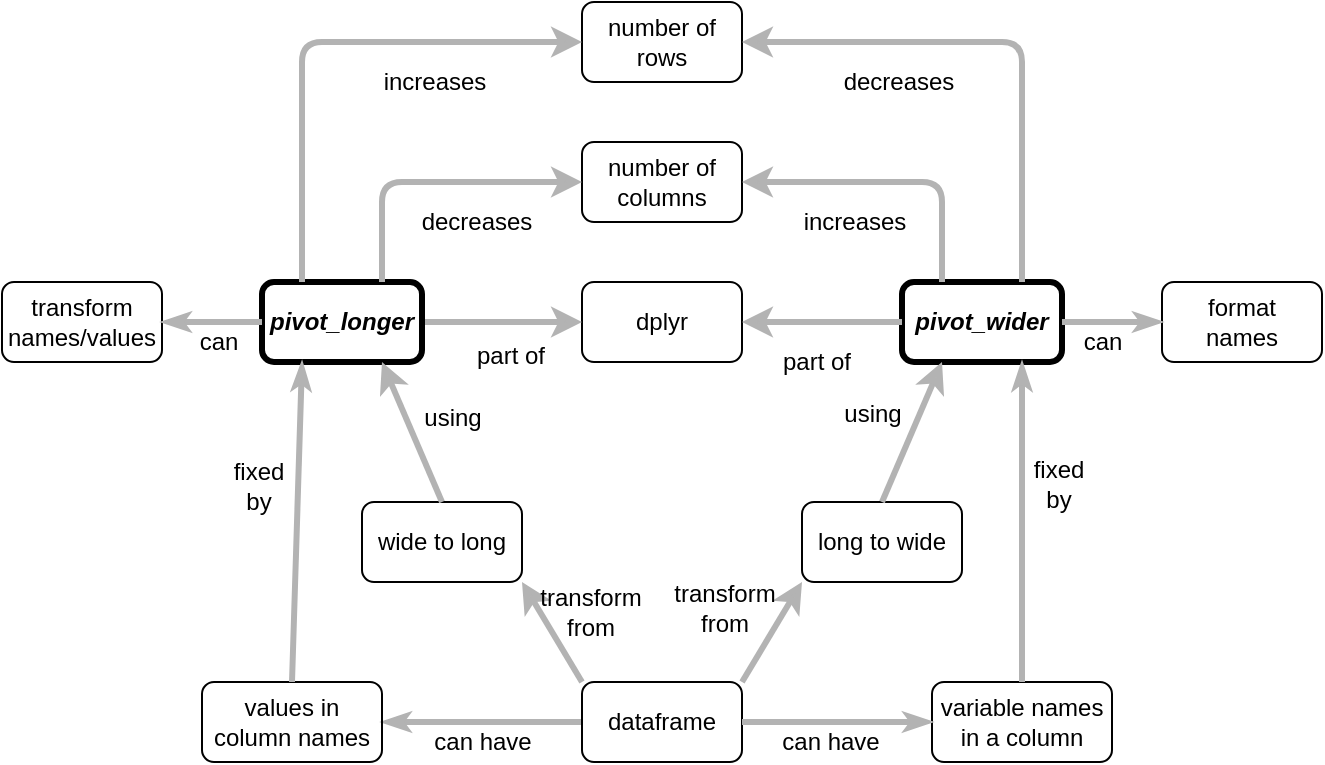 <mxfile version="13.6.2" type="device"><diagram name="Page-1" id="42789a77-a242-8287-6e28-9cd8cfd52e62"><mxGraphModel dx="946" dy="680" grid="1" gridSize="10" guides="1" tooltips="1" connect="1" arrows="1" fold="1" page="1" pageScale="1" pageWidth="1100" pageHeight="850" background="#ffffff" math="0" shadow="0"><root><mxCell id="0"/><mxCell id="1" parent="0"/><mxCell id="Q8fEgzgGfGvltEnc6YPg-3" value="can have" style="edgeStyle=none;rounded=1;html=1;labelBackgroundColor=none;startArrow=none;startFill=0;startSize=5;endArrow=classicThin;endFill=1;endSize=5;jettySize=auto;orthogonalLoop=1;strokeColor=#B3B3B3;strokeWidth=3;fontFamily=Helvetica;fontSize=12;verticalAlign=middle;entryX=1;entryY=0.5;entryDx=0;entryDy=0;exitX=0;exitY=0.5;exitDx=0;exitDy=0;" parent="1" source="Q8fEgzgGfGvltEnc6YPg-15" target="wNLI2_Lj2f9HIEGIZAwy-1" edge="1"><mxGeometry y="10" relative="1" as="geometry"><mxPoint x="70" y="490" as="sourcePoint"/><mxPoint x="280" y="460" as="targetPoint"/><mxPoint as="offset"/></mxGeometry></mxCell><mxCell id="Q8fEgzgGfGvltEnc6YPg-15" value="dataframe" style="rounded=1;whiteSpace=wrap;html=1;fontSize=12;fontFamily=Helvetica;fillColor=none;" parent="1" vertex="1"><mxGeometry x="330" y="380" width="80" height="40" as="geometry"/></mxCell><mxCell id="Q8fEgzgGfGvltEnc6YPg-26" value="dplyr" style="rounded=1;whiteSpace=wrap;html=1;fontSize=12;fontFamily=Helvetica;fillColor=none;" parent="1" vertex="1"><mxGeometry x="330.0" y="180" width="80" height="40" as="geometry"/></mxCell><mxCell id="Q8fEgzgGfGvltEnc6YPg-27" value="part of" style="endArrow=classic;html=1;strokeWidth=3;entryX=0;entryY=0.5;entryDx=0;entryDy=0;strokeColor=#B3B3B3;exitX=1;exitY=0.5;exitDx=0;exitDy=0;verticalAlign=middle;fontSize=12;labelBackgroundColor=none;fontFamily=Helvetica;" parent="1" source="wNLI2_Lj2f9HIEGIZAwy-5" target="Q8fEgzgGfGvltEnc6YPg-26" edge="1"><mxGeometry x="0.103" y="-17" width="50" height="50" relative="1" as="geometry"><mxPoint x="640" y="108" as="sourcePoint"/><mxPoint x="572.96" y="285" as="targetPoint"/><Array as="points"/><mxPoint as="offset"/></mxGeometry></mxCell><mxCell id="wNLI2_Lj2f9HIEGIZAwy-1" value="values in&lt;br&gt;column names" style="rounded=1;whiteSpace=wrap;html=1;fontSize=12;fontFamily=Helvetica;fillColor=none;" vertex="1" parent="1"><mxGeometry x="140" y="380" width="90" height="40" as="geometry"/></mxCell><mxCell id="wNLI2_Lj2f9HIEGIZAwy-2" value="variable names&lt;br&gt;in a column" style="rounded=1;whiteSpace=wrap;html=1;fontSize=12;fontFamily=Helvetica;fillColor=none;" vertex="1" parent="1"><mxGeometry x="505" y="380" width="90" height="40" as="geometry"/></mxCell><mxCell id="wNLI2_Lj2f9HIEGIZAwy-3" value="wide to long" style="rounded=1;whiteSpace=wrap;html=1;fontSize=12;fontFamily=Helvetica;fillColor=none;" vertex="1" parent="1"><mxGeometry x="220" y="290" width="80" height="40" as="geometry"/></mxCell><mxCell id="wNLI2_Lj2f9HIEGIZAwy-4" value="long to wide" style="rounded=1;whiteSpace=wrap;html=1;fontSize=12;fontFamily=Helvetica;fillColor=none;" vertex="1" parent="1"><mxGeometry x="440" y="290" width="80" height="40" as="geometry"/></mxCell><mxCell id="wNLI2_Lj2f9HIEGIZAwy-5" value="pivot_longer" style="rounded=1;whiteSpace=wrap;html=1;fontSize=12;fontFamily=Helvetica;fillColor=none;fontStyle=3;strokeWidth=3;" vertex="1" parent="1"><mxGeometry x="170" y="180" width="80" height="40" as="geometry"/></mxCell><mxCell id="wNLI2_Lj2f9HIEGIZAwy-6" value="pivot_wider" style="rounded=1;whiteSpace=wrap;html=1;fontSize=12;fontFamily=Helvetica;fillColor=none;fontStyle=3;strokeWidth=3;" vertex="1" parent="1"><mxGeometry x="490" y="180" width="80" height="40" as="geometry"/></mxCell><mxCell id="wNLI2_Lj2f9HIEGIZAwy-7" value="part of" style="endArrow=classic;html=1;strokeWidth=3;entryX=1;entryY=0.5;entryDx=0;entryDy=0;strokeColor=#B3B3B3;exitX=0;exitY=0.5;exitDx=0;exitDy=0;verticalAlign=middle;fontSize=12;labelBackgroundColor=none;fontFamily=Helvetica;" edge="1" parent="1" source="wNLI2_Lj2f9HIEGIZAwy-6" target="Q8fEgzgGfGvltEnc6YPg-26"><mxGeometry x="0.091" y="20" width="50" height="50" relative="1" as="geometry"><mxPoint x="250" y="210" as="sourcePoint"/><mxPoint x="340" y="210" as="targetPoint"/><Array as="points"/><mxPoint as="offset"/></mxGeometry></mxCell><mxCell id="wNLI2_Lj2f9HIEGIZAwy-8" value="number of columns" style="rounded=1;whiteSpace=wrap;html=1;fontSize=12;fontFamily=Helvetica;fillColor=none;" vertex="1" parent="1"><mxGeometry x="330" y="110" width="80" height="40" as="geometry"/></mxCell><mxCell id="wNLI2_Lj2f9HIEGIZAwy-9" value="number of rows" style="rounded=1;whiteSpace=wrap;html=1;fontSize=12;fontFamily=Helvetica;fillColor=none;" vertex="1" parent="1"><mxGeometry x="330" y="40" width="80" height="40" as="geometry"/></mxCell><mxCell id="wNLI2_Lj2f9HIEGIZAwy-10" value="transform&lt;br&gt;names/values" style="rounded=1;whiteSpace=wrap;html=1;fontSize=12;fontFamily=Helvetica;fillColor=none;" vertex="1" parent="1"><mxGeometry x="40" y="180" width="80" height="40" as="geometry"/></mxCell><mxCell id="wNLI2_Lj2f9HIEGIZAwy-11" value="increases" style="endArrow=classic;html=1;strokeWidth=3;entryX=0;entryY=0.5;entryDx=0;entryDy=0;strokeColor=#B3B3B3;exitX=0.25;exitY=0;exitDx=0;exitDy=0;verticalAlign=middle;fontSize=12;labelBackgroundColor=none;fontFamily=Helvetica;" edge="1" parent="1" source="wNLI2_Lj2f9HIEGIZAwy-5" target="wNLI2_Lj2f9HIEGIZAwy-9"><mxGeometry x="0.429" y="-20" width="50" height="50" relative="1" as="geometry"><mxPoint x="250" y="210" as="sourcePoint"/><mxPoint x="340" y="210" as="targetPoint"/><Array as="points"><mxPoint x="190" y="60"/></Array><mxPoint as="offset"/></mxGeometry></mxCell><mxCell id="wNLI2_Lj2f9HIEGIZAwy-12" value="decreases" style="endArrow=classic;html=1;strokeWidth=3;entryX=0;entryY=0.5;entryDx=0;entryDy=0;strokeColor=#B3B3B3;exitX=0.75;exitY=0;exitDx=0;exitDy=0;verticalAlign=middle;fontSize=12;labelBackgroundColor=none;fontFamily=Helvetica;" edge="1" parent="1" source="wNLI2_Lj2f9HIEGIZAwy-5" target="wNLI2_Lj2f9HIEGIZAwy-8"><mxGeometry x="0.294" y="-20" width="50" height="50" relative="1" as="geometry"><mxPoint x="190" y="190" as="sourcePoint"/><mxPoint x="340" y="60" as="targetPoint"/><Array as="points"><mxPoint x="230" y="130"/></Array><mxPoint as="offset"/></mxGeometry></mxCell><mxCell id="wNLI2_Lj2f9HIEGIZAwy-13" value="increases" style="endArrow=classic;html=1;strokeWidth=3;entryX=1;entryY=0.5;entryDx=0;entryDy=0;strokeColor=#B3B3B3;exitX=0.25;exitY=0;exitDx=0;exitDy=0;verticalAlign=middle;fontSize=12;labelBackgroundColor=none;fontFamily=Helvetica;" edge="1" parent="1" source="wNLI2_Lj2f9HIEGIZAwy-6" target="wNLI2_Lj2f9HIEGIZAwy-8"><mxGeometry x="0.263" y="20" width="50" height="50" relative="1" as="geometry"><mxPoint x="230" y="190" as="sourcePoint"/><mxPoint x="340" y="130" as="targetPoint"/><Array as="points"><mxPoint x="510" y="130"/></Array><mxPoint as="offset"/></mxGeometry></mxCell><mxCell id="wNLI2_Lj2f9HIEGIZAwy-14" value="decreases" style="endArrow=classic;html=1;strokeWidth=3;entryX=1;entryY=0.5;entryDx=0;entryDy=0;strokeColor=#B3B3B3;exitX=0.75;exitY=0;exitDx=0;exitDy=0;verticalAlign=middle;fontSize=12;labelBackgroundColor=none;fontFamily=Helvetica;" edge="1" parent="1" source="wNLI2_Lj2f9HIEGIZAwy-6" target="wNLI2_Lj2f9HIEGIZAwy-9"><mxGeometry x="0.4" y="20" width="50" height="50" relative="1" as="geometry"><mxPoint x="190" y="190" as="sourcePoint"/><mxPoint x="340" y="60" as="targetPoint"/><Array as="points"><mxPoint x="550" y="60"/></Array><mxPoint as="offset"/></mxGeometry></mxCell><mxCell id="wNLI2_Lj2f9HIEGIZAwy-15" value="format&lt;br&gt;names" style="rounded=1;whiteSpace=wrap;html=1;fontSize=12;fontFamily=Helvetica;fillColor=none;" vertex="1" parent="1"><mxGeometry x="620" y="180" width="80" height="40" as="geometry"/></mxCell><mxCell id="wNLI2_Lj2f9HIEGIZAwy-16" value="can have" style="edgeStyle=none;rounded=1;html=1;labelBackgroundColor=none;startArrow=none;startFill=0;startSize=5;endArrow=classicThin;endFill=1;endSize=5;jettySize=auto;orthogonalLoop=1;strokeColor=#B3B3B3;strokeWidth=3;fontFamily=Helvetica;fontSize=12;verticalAlign=middle;entryX=0;entryY=0.5;entryDx=0;entryDy=0;exitX=1;exitY=0.5;exitDx=0;exitDy=0;" edge="1" parent="1" source="Q8fEgzgGfGvltEnc6YPg-15" target="wNLI2_Lj2f9HIEGIZAwy-2"><mxGeometry x="-0.077" y="-10" relative="1" as="geometry"><mxPoint x="340" y="410" as="sourcePoint"/><mxPoint x="240" y="410" as="targetPoint"/><mxPoint as="offset"/></mxGeometry></mxCell><mxCell id="wNLI2_Lj2f9HIEGIZAwy-17" value="transform&lt;br&gt;from" style="endArrow=classic;html=1;strokeWidth=3;entryX=1;entryY=1;entryDx=0;entryDy=0;strokeColor=#B3B3B3;exitX=0;exitY=0;exitDx=0;exitDy=0;verticalAlign=middle;fontSize=12;labelBackgroundColor=none;fontFamily=Helvetica;" edge="1" parent="1" source="Q8fEgzgGfGvltEnc6YPg-15" target="wNLI2_Lj2f9HIEGIZAwy-3"><mxGeometry x="-0.046" y="-21" width="50" height="50" relative="1" as="geometry"><mxPoint x="250" y="210" as="sourcePoint"/><mxPoint x="340" y="210" as="targetPoint"/><Array as="points"/><mxPoint as="offset"/></mxGeometry></mxCell><mxCell id="wNLI2_Lj2f9HIEGIZAwy-18" value="transform&lt;br&gt;from" style="endArrow=classic;html=1;strokeWidth=3;entryX=0;entryY=1;entryDx=0;entryDy=0;strokeColor=#B3B3B3;exitX=1;exitY=0;exitDx=0;exitDy=0;verticalAlign=middle;fontSize=12;labelBackgroundColor=none;fontFamily=Helvetica;" edge="1" parent="1" source="Q8fEgzgGfGvltEnc6YPg-15" target="wNLI2_Lj2f9HIEGIZAwy-4"><mxGeometry x="-0.101" y="26" width="50" height="50" relative="1" as="geometry"><mxPoint x="340" y="390" as="sourcePoint"/><mxPoint x="250" y="320" as="targetPoint"/><Array as="points"/><mxPoint y="-1" as="offset"/></mxGeometry></mxCell><mxCell id="wNLI2_Lj2f9HIEGIZAwy-19" value="fixed&lt;br&gt;by" style="edgeStyle=none;rounded=1;html=1;labelBackgroundColor=none;startArrow=none;startFill=0;startSize=5;endArrow=classicThin;endFill=1;endSize=5;jettySize=auto;orthogonalLoop=1;strokeColor=#B3B3B3;strokeWidth=3;fontFamily=Helvetica;fontSize=12;verticalAlign=middle;entryX=0.25;entryY=1;entryDx=0;entryDy=0;exitX=0.5;exitY=0;exitDx=0;exitDy=0;" edge="1" parent="1" source="wNLI2_Lj2f9HIEGIZAwy-1" target="wNLI2_Lj2f9HIEGIZAwy-5"><mxGeometry x="0.211" y="20" relative="1" as="geometry"><mxPoint x="340" y="410" as="sourcePoint"/><mxPoint x="210" y="410" as="targetPoint"/><mxPoint as="offset"/></mxGeometry></mxCell><mxCell id="wNLI2_Lj2f9HIEGIZAwy-20" value="fixed&lt;br&gt;by" style="edgeStyle=none;rounded=1;html=1;labelBackgroundColor=none;startArrow=none;startFill=0;startSize=5;endArrow=classicThin;endFill=1;endSize=5;jettySize=auto;orthogonalLoop=1;strokeColor=#B3B3B3;strokeWidth=3;fontFamily=Helvetica;fontSize=12;verticalAlign=middle;entryX=0.75;entryY=1;entryDx=0;entryDy=0;exitX=0.5;exitY=0;exitDx=0;exitDy=0;" edge="1" parent="1" source="wNLI2_Lj2f9HIEGIZAwy-2" target="wNLI2_Lj2f9HIEGIZAwy-6"><mxGeometry x="0.243" y="-18" relative="1" as="geometry"><mxPoint x="165" y="390" as="sourcePoint"/><mxPoint x="190" y="230" as="targetPoint"/><mxPoint as="offset"/></mxGeometry></mxCell><mxCell id="wNLI2_Lj2f9HIEGIZAwy-21" value="using" style="endArrow=classic;html=1;strokeWidth=3;entryX=0.75;entryY=1;entryDx=0;entryDy=0;strokeColor=#B3B3B3;exitX=0.5;exitY=0;exitDx=0;exitDy=0;verticalAlign=middle;fontSize=12;labelBackgroundColor=none;fontFamily=Helvetica;" edge="1" parent="1" source="wNLI2_Lj2f9HIEGIZAwy-3" target="wNLI2_Lj2f9HIEGIZAwy-5"><mxGeometry x="-0.046" y="-21" width="50" height="50" relative="1" as="geometry"><mxPoint x="340" y="390" as="sourcePoint"/><mxPoint x="300" y="350" as="targetPoint"/><Array as="points"/><mxPoint as="offset"/></mxGeometry></mxCell><mxCell id="wNLI2_Lj2f9HIEGIZAwy-22" value="using" style="endArrow=classic;html=1;strokeWidth=3;entryX=0.25;entryY=1;entryDx=0;entryDy=0;strokeColor=#B3B3B3;exitX=0.5;exitY=0;exitDx=0;exitDy=0;verticalAlign=middle;fontSize=12;labelBackgroundColor=none;fontFamily=Helvetica;" edge="1" parent="1" source="wNLI2_Lj2f9HIEGIZAwy-4" target="wNLI2_Lj2f9HIEGIZAwy-6"><mxGeometry y="22" width="50" height="50" relative="1" as="geometry"><mxPoint x="260" y="310" as="sourcePoint"/><mxPoint x="220" y="230" as="targetPoint"/><Array as="points"/><mxPoint as="offset"/></mxGeometry></mxCell><mxCell id="wNLI2_Lj2f9HIEGIZAwy-23" value="can" style="edgeStyle=none;rounded=1;html=1;labelBackgroundColor=none;startArrow=none;startFill=0;startSize=5;endArrow=classicThin;endFill=1;endSize=5;jettySize=auto;orthogonalLoop=1;strokeColor=#B3B3B3;strokeWidth=3;fontFamily=Helvetica;fontSize=12;verticalAlign=middle;entryX=1;entryY=0.5;entryDx=0;entryDy=0;exitX=0;exitY=0.5;exitDx=0;exitDy=0;" edge="1" parent="1" source="wNLI2_Lj2f9HIEGIZAwy-5" target="wNLI2_Lj2f9HIEGIZAwy-10"><mxGeometry x="-0.091" y="10" relative="1" as="geometry"><mxPoint x="195" y="390" as="sourcePoint"/><mxPoint x="195" y="230" as="targetPoint"/><mxPoint as="offset"/></mxGeometry></mxCell><mxCell id="wNLI2_Lj2f9HIEGIZAwy-24" value="can" style="edgeStyle=none;rounded=1;html=1;labelBackgroundColor=none;startArrow=none;startFill=0;startSize=5;endArrow=classicThin;endFill=1;endSize=5;jettySize=auto;orthogonalLoop=1;strokeColor=#B3B3B3;strokeWidth=3;fontFamily=Helvetica;fontSize=12;verticalAlign=middle;exitX=1;exitY=0.5;exitDx=0;exitDy=0;entryX=0;entryY=0.5;entryDx=0;entryDy=0;" edge="1" parent="1" source="wNLI2_Lj2f9HIEGIZAwy-6" target="wNLI2_Lj2f9HIEGIZAwy-15"><mxGeometry x="-0.2" y="-10" relative="1" as="geometry"><mxPoint x="155" y="210" as="sourcePoint"/><mxPoint x="610" y="290" as="targetPoint"/><mxPoint as="offset"/></mxGeometry></mxCell></root></mxGraphModel></diagram></mxfile>